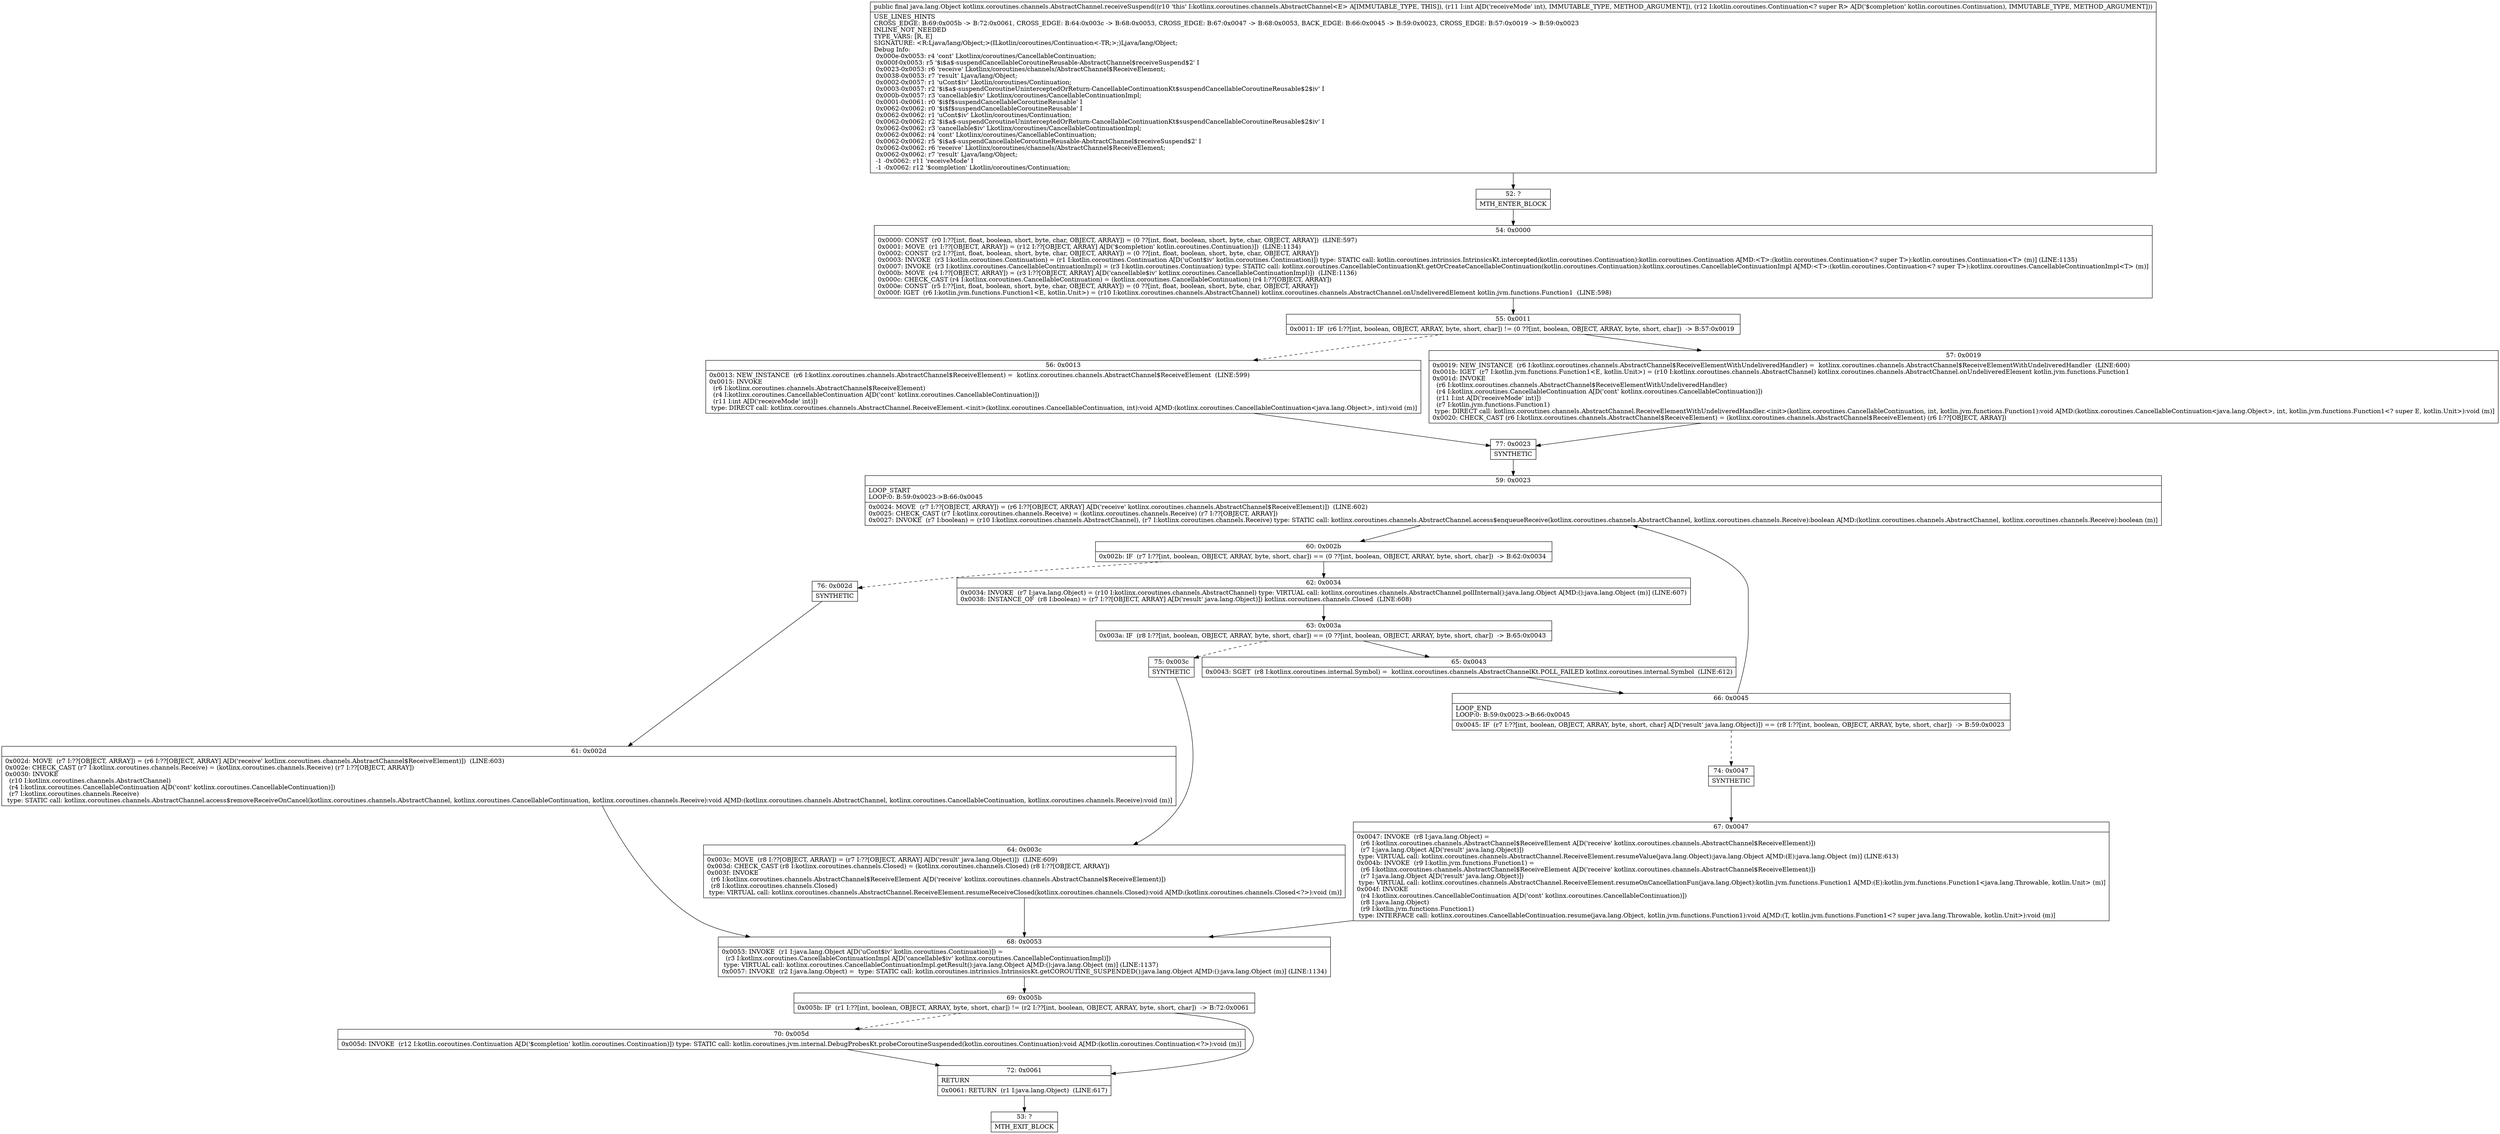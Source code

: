 digraph "CFG forkotlinx.coroutines.channels.AbstractChannel.receiveSuspend(ILkotlin\/coroutines\/Continuation;)Ljava\/lang\/Object;" {
Node_52 [shape=record,label="{52\:\ ?|MTH_ENTER_BLOCK\l}"];
Node_54 [shape=record,label="{54\:\ 0x0000|0x0000: CONST  (r0 I:??[int, float, boolean, short, byte, char, OBJECT, ARRAY]) = (0 ??[int, float, boolean, short, byte, char, OBJECT, ARRAY])  (LINE:597)\l0x0001: MOVE  (r1 I:??[OBJECT, ARRAY]) = (r12 I:??[OBJECT, ARRAY] A[D('$completion' kotlin.coroutines.Continuation)])  (LINE:1134)\l0x0002: CONST  (r2 I:??[int, float, boolean, short, byte, char, OBJECT, ARRAY]) = (0 ??[int, float, boolean, short, byte, char, OBJECT, ARRAY]) \l0x0003: INVOKE  (r3 I:kotlin.coroutines.Continuation) = (r1 I:kotlin.coroutines.Continuation A[D('uCont$iv' kotlin.coroutines.Continuation)]) type: STATIC call: kotlin.coroutines.intrinsics.IntrinsicsKt.intercepted(kotlin.coroutines.Continuation):kotlin.coroutines.Continuation A[MD:\<T\>:(kotlin.coroutines.Continuation\<? super T\>):kotlin.coroutines.Continuation\<T\> (m)] (LINE:1135)\l0x0007: INVOKE  (r3 I:kotlinx.coroutines.CancellableContinuationImpl) = (r3 I:kotlin.coroutines.Continuation) type: STATIC call: kotlinx.coroutines.CancellableContinuationKt.getOrCreateCancellableContinuation(kotlin.coroutines.Continuation):kotlinx.coroutines.CancellableContinuationImpl A[MD:\<T\>:(kotlin.coroutines.Continuation\<? super T\>):kotlinx.coroutines.CancellableContinuationImpl\<T\> (m)]\l0x000b: MOVE  (r4 I:??[OBJECT, ARRAY]) = (r3 I:??[OBJECT, ARRAY] A[D('cancellable$iv' kotlinx.coroutines.CancellableContinuationImpl)])  (LINE:1136)\l0x000c: CHECK_CAST (r4 I:kotlinx.coroutines.CancellableContinuation) = (kotlinx.coroutines.CancellableContinuation) (r4 I:??[OBJECT, ARRAY]) \l0x000e: CONST  (r5 I:??[int, float, boolean, short, byte, char, OBJECT, ARRAY]) = (0 ??[int, float, boolean, short, byte, char, OBJECT, ARRAY]) \l0x000f: IGET  (r6 I:kotlin.jvm.functions.Function1\<E, kotlin.Unit\>) = (r10 I:kotlinx.coroutines.channels.AbstractChannel) kotlinx.coroutines.channels.AbstractChannel.onUndeliveredElement kotlin.jvm.functions.Function1  (LINE:598)\l}"];
Node_55 [shape=record,label="{55\:\ 0x0011|0x0011: IF  (r6 I:??[int, boolean, OBJECT, ARRAY, byte, short, char]) != (0 ??[int, boolean, OBJECT, ARRAY, byte, short, char])  \-\> B:57:0x0019 \l}"];
Node_56 [shape=record,label="{56\:\ 0x0013|0x0013: NEW_INSTANCE  (r6 I:kotlinx.coroutines.channels.AbstractChannel$ReceiveElement) =  kotlinx.coroutines.channels.AbstractChannel$ReceiveElement  (LINE:599)\l0x0015: INVOKE  \l  (r6 I:kotlinx.coroutines.channels.AbstractChannel$ReceiveElement)\l  (r4 I:kotlinx.coroutines.CancellableContinuation A[D('cont' kotlinx.coroutines.CancellableContinuation)])\l  (r11 I:int A[D('receiveMode' int)])\l type: DIRECT call: kotlinx.coroutines.channels.AbstractChannel.ReceiveElement.\<init\>(kotlinx.coroutines.CancellableContinuation, int):void A[MD:(kotlinx.coroutines.CancellableContinuation\<java.lang.Object\>, int):void (m)]\l}"];
Node_77 [shape=record,label="{77\:\ 0x0023|SYNTHETIC\l}"];
Node_59 [shape=record,label="{59\:\ 0x0023|LOOP_START\lLOOP:0: B:59:0x0023\-\>B:66:0x0045\l|0x0024: MOVE  (r7 I:??[OBJECT, ARRAY]) = (r6 I:??[OBJECT, ARRAY] A[D('receive' kotlinx.coroutines.channels.AbstractChannel$ReceiveElement)])  (LINE:602)\l0x0025: CHECK_CAST (r7 I:kotlinx.coroutines.channels.Receive) = (kotlinx.coroutines.channels.Receive) (r7 I:??[OBJECT, ARRAY]) \l0x0027: INVOKE  (r7 I:boolean) = (r10 I:kotlinx.coroutines.channels.AbstractChannel), (r7 I:kotlinx.coroutines.channels.Receive) type: STATIC call: kotlinx.coroutines.channels.AbstractChannel.access$enqueueReceive(kotlinx.coroutines.channels.AbstractChannel, kotlinx.coroutines.channels.Receive):boolean A[MD:(kotlinx.coroutines.channels.AbstractChannel, kotlinx.coroutines.channels.Receive):boolean (m)]\l}"];
Node_60 [shape=record,label="{60\:\ 0x002b|0x002b: IF  (r7 I:??[int, boolean, OBJECT, ARRAY, byte, short, char]) == (0 ??[int, boolean, OBJECT, ARRAY, byte, short, char])  \-\> B:62:0x0034 \l}"];
Node_62 [shape=record,label="{62\:\ 0x0034|0x0034: INVOKE  (r7 I:java.lang.Object) = (r10 I:kotlinx.coroutines.channels.AbstractChannel) type: VIRTUAL call: kotlinx.coroutines.channels.AbstractChannel.pollInternal():java.lang.Object A[MD:():java.lang.Object (m)] (LINE:607)\l0x0038: INSTANCE_OF  (r8 I:boolean) = (r7 I:??[OBJECT, ARRAY] A[D('result' java.lang.Object)]) kotlinx.coroutines.channels.Closed  (LINE:608)\l}"];
Node_63 [shape=record,label="{63\:\ 0x003a|0x003a: IF  (r8 I:??[int, boolean, OBJECT, ARRAY, byte, short, char]) == (0 ??[int, boolean, OBJECT, ARRAY, byte, short, char])  \-\> B:65:0x0043 \l}"];
Node_65 [shape=record,label="{65\:\ 0x0043|0x0043: SGET  (r8 I:kotlinx.coroutines.internal.Symbol) =  kotlinx.coroutines.channels.AbstractChannelKt.POLL_FAILED kotlinx.coroutines.internal.Symbol  (LINE:612)\l}"];
Node_66 [shape=record,label="{66\:\ 0x0045|LOOP_END\lLOOP:0: B:59:0x0023\-\>B:66:0x0045\l|0x0045: IF  (r7 I:??[int, boolean, OBJECT, ARRAY, byte, short, char] A[D('result' java.lang.Object)]) == (r8 I:??[int, boolean, OBJECT, ARRAY, byte, short, char])  \-\> B:59:0x0023 \l}"];
Node_74 [shape=record,label="{74\:\ 0x0047|SYNTHETIC\l}"];
Node_67 [shape=record,label="{67\:\ 0x0047|0x0047: INVOKE  (r8 I:java.lang.Object) = \l  (r6 I:kotlinx.coroutines.channels.AbstractChannel$ReceiveElement A[D('receive' kotlinx.coroutines.channels.AbstractChannel$ReceiveElement)])\l  (r7 I:java.lang.Object A[D('result' java.lang.Object)])\l type: VIRTUAL call: kotlinx.coroutines.channels.AbstractChannel.ReceiveElement.resumeValue(java.lang.Object):java.lang.Object A[MD:(E):java.lang.Object (m)] (LINE:613)\l0x004b: INVOKE  (r9 I:kotlin.jvm.functions.Function1) = \l  (r6 I:kotlinx.coroutines.channels.AbstractChannel$ReceiveElement A[D('receive' kotlinx.coroutines.channels.AbstractChannel$ReceiveElement)])\l  (r7 I:java.lang.Object A[D('result' java.lang.Object)])\l type: VIRTUAL call: kotlinx.coroutines.channels.AbstractChannel.ReceiveElement.resumeOnCancellationFun(java.lang.Object):kotlin.jvm.functions.Function1 A[MD:(E):kotlin.jvm.functions.Function1\<java.lang.Throwable, kotlin.Unit\> (m)]\l0x004f: INVOKE  \l  (r4 I:kotlinx.coroutines.CancellableContinuation A[D('cont' kotlinx.coroutines.CancellableContinuation)])\l  (r8 I:java.lang.Object)\l  (r9 I:kotlin.jvm.functions.Function1)\l type: INTERFACE call: kotlinx.coroutines.CancellableContinuation.resume(java.lang.Object, kotlin.jvm.functions.Function1):void A[MD:(T, kotlin.jvm.functions.Function1\<? super java.lang.Throwable, kotlin.Unit\>):void (m)]\l}"];
Node_68 [shape=record,label="{68\:\ 0x0053|0x0053: INVOKE  (r1 I:java.lang.Object A[D('uCont$iv' kotlin.coroutines.Continuation)]) = \l  (r3 I:kotlinx.coroutines.CancellableContinuationImpl A[D('cancellable$iv' kotlinx.coroutines.CancellableContinuationImpl)])\l type: VIRTUAL call: kotlinx.coroutines.CancellableContinuationImpl.getResult():java.lang.Object A[MD:():java.lang.Object (m)] (LINE:1137)\l0x0057: INVOKE  (r2 I:java.lang.Object) =  type: STATIC call: kotlin.coroutines.intrinsics.IntrinsicsKt.getCOROUTINE_SUSPENDED():java.lang.Object A[MD:():java.lang.Object (m)] (LINE:1134)\l}"];
Node_69 [shape=record,label="{69\:\ 0x005b|0x005b: IF  (r1 I:??[int, boolean, OBJECT, ARRAY, byte, short, char]) != (r2 I:??[int, boolean, OBJECT, ARRAY, byte, short, char])  \-\> B:72:0x0061 \l}"];
Node_70 [shape=record,label="{70\:\ 0x005d|0x005d: INVOKE  (r12 I:kotlin.coroutines.Continuation A[D('$completion' kotlin.coroutines.Continuation)]) type: STATIC call: kotlin.coroutines.jvm.internal.DebugProbesKt.probeCoroutineSuspended(kotlin.coroutines.Continuation):void A[MD:(kotlin.coroutines.Continuation\<?\>):void (m)]\l}"];
Node_72 [shape=record,label="{72\:\ 0x0061|RETURN\l|0x0061: RETURN  (r1 I:java.lang.Object)  (LINE:617)\l}"];
Node_53 [shape=record,label="{53\:\ ?|MTH_EXIT_BLOCK\l}"];
Node_75 [shape=record,label="{75\:\ 0x003c|SYNTHETIC\l}"];
Node_64 [shape=record,label="{64\:\ 0x003c|0x003c: MOVE  (r8 I:??[OBJECT, ARRAY]) = (r7 I:??[OBJECT, ARRAY] A[D('result' java.lang.Object)])  (LINE:609)\l0x003d: CHECK_CAST (r8 I:kotlinx.coroutines.channels.Closed) = (kotlinx.coroutines.channels.Closed) (r8 I:??[OBJECT, ARRAY]) \l0x003f: INVOKE  \l  (r6 I:kotlinx.coroutines.channels.AbstractChannel$ReceiveElement A[D('receive' kotlinx.coroutines.channels.AbstractChannel$ReceiveElement)])\l  (r8 I:kotlinx.coroutines.channels.Closed)\l type: VIRTUAL call: kotlinx.coroutines.channels.AbstractChannel.ReceiveElement.resumeReceiveClosed(kotlinx.coroutines.channels.Closed):void A[MD:(kotlinx.coroutines.channels.Closed\<?\>):void (m)]\l}"];
Node_76 [shape=record,label="{76\:\ 0x002d|SYNTHETIC\l}"];
Node_61 [shape=record,label="{61\:\ 0x002d|0x002d: MOVE  (r7 I:??[OBJECT, ARRAY]) = (r6 I:??[OBJECT, ARRAY] A[D('receive' kotlinx.coroutines.channels.AbstractChannel$ReceiveElement)])  (LINE:603)\l0x002e: CHECK_CAST (r7 I:kotlinx.coroutines.channels.Receive) = (kotlinx.coroutines.channels.Receive) (r7 I:??[OBJECT, ARRAY]) \l0x0030: INVOKE  \l  (r10 I:kotlinx.coroutines.channels.AbstractChannel)\l  (r4 I:kotlinx.coroutines.CancellableContinuation A[D('cont' kotlinx.coroutines.CancellableContinuation)])\l  (r7 I:kotlinx.coroutines.channels.Receive)\l type: STATIC call: kotlinx.coroutines.channels.AbstractChannel.access$removeReceiveOnCancel(kotlinx.coroutines.channels.AbstractChannel, kotlinx.coroutines.CancellableContinuation, kotlinx.coroutines.channels.Receive):void A[MD:(kotlinx.coroutines.channels.AbstractChannel, kotlinx.coroutines.CancellableContinuation, kotlinx.coroutines.channels.Receive):void (m)]\l}"];
Node_57 [shape=record,label="{57\:\ 0x0019|0x0019: NEW_INSTANCE  (r6 I:kotlinx.coroutines.channels.AbstractChannel$ReceiveElementWithUndeliveredHandler) =  kotlinx.coroutines.channels.AbstractChannel$ReceiveElementWithUndeliveredHandler  (LINE:600)\l0x001b: IGET  (r7 I:kotlin.jvm.functions.Function1\<E, kotlin.Unit\>) = (r10 I:kotlinx.coroutines.channels.AbstractChannel) kotlinx.coroutines.channels.AbstractChannel.onUndeliveredElement kotlin.jvm.functions.Function1 \l0x001d: INVOKE  \l  (r6 I:kotlinx.coroutines.channels.AbstractChannel$ReceiveElementWithUndeliveredHandler)\l  (r4 I:kotlinx.coroutines.CancellableContinuation A[D('cont' kotlinx.coroutines.CancellableContinuation)])\l  (r11 I:int A[D('receiveMode' int)])\l  (r7 I:kotlin.jvm.functions.Function1)\l type: DIRECT call: kotlinx.coroutines.channels.AbstractChannel.ReceiveElementWithUndeliveredHandler.\<init\>(kotlinx.coroutines.CancellableContinuation, int, kotlin.jvm.functions.Function1):void A[MD:(kotlinx.coroutines.CancellableContinuation\<java.lang.Object\>, int, kotlin.jvm.functions.Function1\<? super E, kotlin.Unit\>):void (m)]\l0x0020: CHECK_CAST (r6 I:kotlinx.coroutines.channels.AbstractChannel$ReceiveElement) = (kotlinx.coroutines.channels.AbstractChannel$ReceiveElement) (r6 I:??[OBJECT, ARRAY]) \l}"];
MethodNode[shape=record,label="{public final java.lang.Object kotlinx.coroutines.channels.AbstractChannel.receiveSuspend((r10 'this' I:kotlinx.coroutines.channels.AbstractChannel\<E\> A[IMMUTABLE_TYPE, THIS]), (r11 I:int A[D('receiveMode' int), IMMUTABLE_TYPE, METHOD_ARGUMENT]), (r12 I:kotlin.coroutines.Continuation\<? super R\> A[D('$completion' kotlin.coroutines.Continuation), IMMUTABLE_TYPE, METHOD_ARGUMENT]))  | USE_LINES_HINTS\lCROSS_EDGE: B:69:0x005b \-\> B:72:0x0061, CROSS_EDGE: B:64:0x003c \-\> B:68:0x0053, CROSS_EDGE: B:67:0x0047 \-\> B:68:0x0053, BACK_EDGE: B:66:0x0045 \-\> B:59:0x0023, CROSS_EDGE: B:57:0x0019 \-\> B:59:0x0023\lINLINE_NOT_NEEDED\lTYPE_VARS: [R, E]\lSIGNATURE: \<R:Ljava\/lang\/Object;\>(ILkotlin\/coroutines\/Continuation\<\-TR;\>;)Ljava\/lang\/Object;\lDebug Info:\l  0x000e\-0x0053: r4 'cont' Lkotlinx\/coroutines\/CancellableContinuation;\l  0x000f\-0x0053: r5 '$i$a$\-suspendCancellableCoroutineReusable\-AbstractChannel$receiveSuspend$2' I\l  0x0023\-0x0053: r6 'receive' Lkotlinx\/coroutines\/channels\/AbstractChannel$ReceiveElement;\l  0x0038\-0x0053: r7 'result' Ljava\/lang\/Object;\l  0x0002\-0x0057: r1 'uCont$iv' Lkotlin\/coroutines\/Continuation;\l  0x0003\-0x0057: r2 '$i$a$\-suspendCoroutineUninterceptedOrReturn\-CancellableContinuationKt$suspendCancellableCoroutineReusable$2$iv' I\l  0x000b\-0x0057: r3 'cancellable$iv' Lkotlinx\/coroutines\/CancellableContinuationImpl;\l  0x0001\-0x0061: r0 '$i$f$suspendCancellableCoroutineReusable' I\l  0x0062\-0x0062: r0 '$i$f$suspendCancellableCoroutineReusable' I\l  0x0062\-0x0062: r1 'uCont$iv' Lkotlin\/coroutines\/Continuation;\l  0x0062\-0x0062: r2 '$i$a$\-suspendCoroutineUninterceptedOrReturn\-CancellableContinuationKt$suspendCancellableCoroutineReusable$2$iv' I\l  0x0062\-0x0062: r3 'cancellable$iv' Lkotlinx\/coroutines\/CancellableContinuationImpl;\l  0x0062\-0x0062: r4 'cont' Lkotlinx\/coroutines\/CancellableContinuation;\l  0x0062\-0x0062: r5 '$i$a$\-suspendCancellableCoroutineReusable\-AbstractChannel$receiveSuspend$2' I\l  0x0062\-0x0062: r6 'receive' Lkotlinx\/coroutines\/channels\/AbstractChannel$ReceiveElement;\l  0x0062\-0x0062: r7 'result' Ljava\/lang\/Object;\l  \-1 \-0x0062: r11 'receiveMode' I\l  \-1 \-0x0062: r12 '$completion' Lkotlin\/coroutines\/Continuation;\l}"];
MethodNode -> Node_52;Node_52 -> Node_54;
Node_54 -> Node_55;
Node_55 -> Node_56[style=dashed];
Node_55 -> Node_57;
Node_56 -> Node_77;
Node_77 -> Node_59;
Node_59 -> Node_60;
Node_60 -> Node_62;
Node_60 -> Node_76[style=dashed];
Node_62 -> Node_63;
Node_63 -> Node_65;
Node_63 -> Node_75[style=dashed];
Node_65 -> Node_66;
Node_66 -> Node_59;
Node_66 -> Node_74[style=dashed];
Node_74 -> Node_67;
Node_67 -> Node_68;
Node_68 -> Node_69;
Node_69 -> Node_70[style=dashed];
Node_69 -> Node_72;
Node_70 -> Node_72;
Node_72 -> Node_53;
Node_75 -> Node_64;
Node_64 -> Node_68;
Node_76 -> Node_61;
Node_61 -> Node_68;
Node_57 -> Node_77;
}

